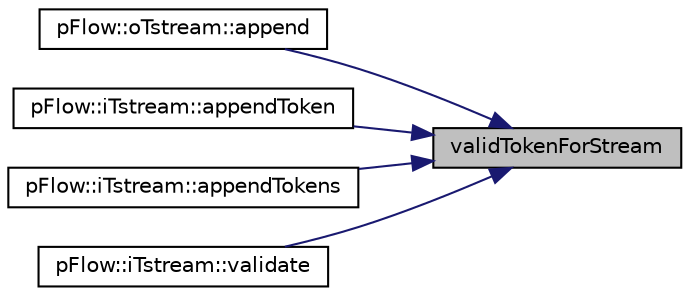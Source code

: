digraph "validTokenForStream"
{
 // LATEX_PDF_SIZE
  edge [fontname="Helvetica",fontsize="10",labelfontname="Helvetica",labelfontsize="10"];
  node [fontname="Helvetica",fontsize="10",shape=record];
  rankdir="RL";
  Node1 [label="validTokenForStream",height=0.2,width=0.4,color="black", fillcolor="grey75", style="filled", fontcolor="black",tooltip="Is tok a valid token for this stream?"];
  Node1 -> Node2 [dir="back",color="midnightblue",fontsize="10",style="solid",fontname="Helvetica"];
  Node2 [label="pFlow::oTstream::append",height=0.2,width=0.4,color="black", fillcolor="white", style="filled",URL="$classpFlow_1_1oTstream.html#a3ebe3cf983e1255171dc04ea202c2e87",tooltip="append token to the stream"];
  Node1 -> Node3 [dir="back",color="midnightblue",fontsize="10",style="solid",fontname="Helvetica"];
  Node3 [label="pFlow::iTstream::appendToken",height=0.2,width=0.4,color="black", fillcolor="white", style="filled",URL="$classpFlow_1_1iTstream.html#a901e0a864d35fee71e969f18b6a3f701",tooltip="append token to the end of token and rewind the stream"];
  Node1 -> Node4 [dir="back",color="midnightblue",fontsize="10",style="solid",fontname="Helvetica"];
  Node4 [label="pFlow::iTstream::appendTokens",height=0.2,width=0.4,color="black", fillcolor="white", style="filled",URL="$classpFlow_1_1iTstream.html#ab8e6218a25dd17573b727e6e3225d6af",tooltip="append a list of tokens to the end of tokens"];
  Node1 -> Node5 [dir="back",color="midnightblue",fontsize="10",style="solid",fontname="Helvetica"];
  Node5 [label="pFlow::iTstream::validate",height=0.2,width=0.4,color="black", fillcolor="white", style="filled",URL="$classpFlow_1_1iTstream.html#a41d45236c37b75848f4b1667a11fb50e",tooltip="check for valid tokens in the tokenList"];
}
